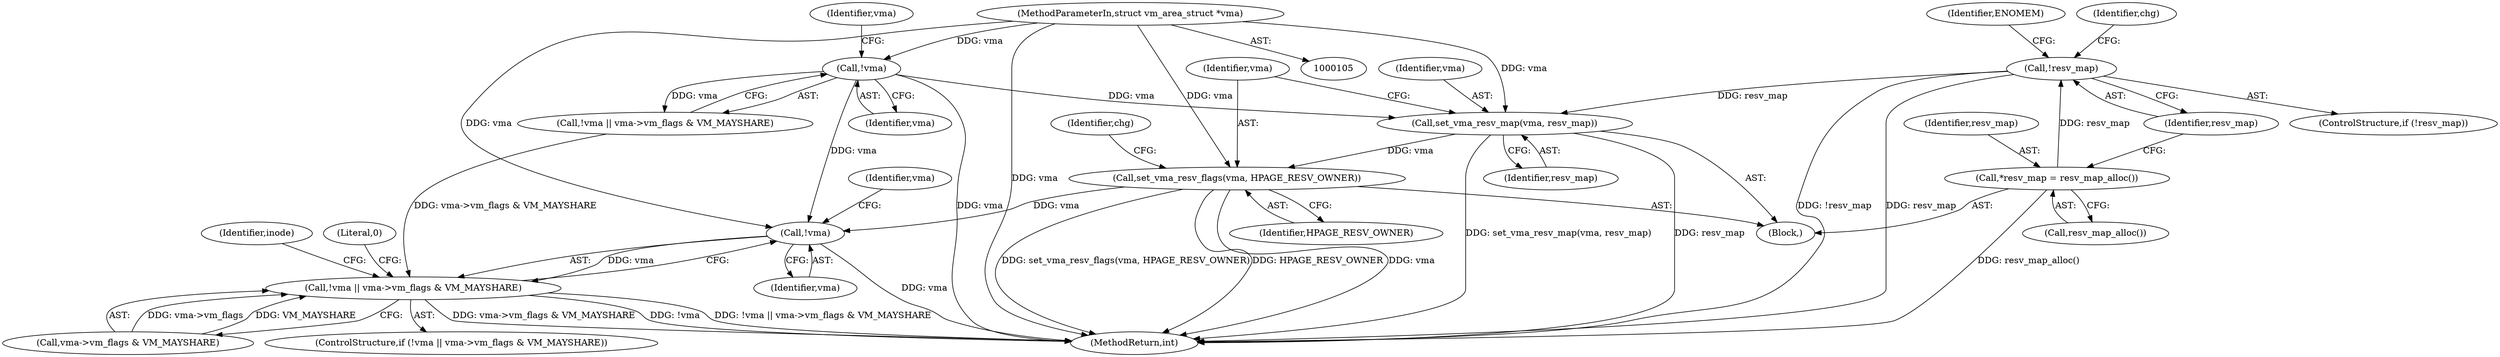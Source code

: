 digraph "0_linux_90481622d75715bfcb68501280a917dbfe516029_6@pointer" {
"1000167" [label="(Call,set_vma_resv_map(vma, resv_map))"];
"1000132" [label="(Call,!vma)"];
"1000109" [label="(MethodParameterIn,struct vm_area_struct *vma)"];
"1000157" [label="(Call,!resv_map)"];
"1000153" [label="(Call,*resv_map = resv_map_alloc())"];
"1000170" [label="(Call,set_vma_resv_flags(vma, HPAGE_RESV_OWNER))"];
"1000203" [label="(Call,!vma)"];
"1000202" [label="(Call,!vma || vma->vm_flags & VM_MAYSHARE)"];
"1000201" [label="(ControlStructure,if (!vma || vma->vm_flags & VM_MAYSHARE))"];
"1000131" [label="(Call,!vma || vma->vm_flags & VM_MAYSHARE)"];
"1000163" [label="(Identifier,chg)"];
"1000171" [label="(Identifier,vma)"];
"1000207" [label="(Identifier,vma)"];
"1000169" [label="(Identifier,resv_map)"];
"1000204" [label="(Identifier,vma)"];
"1000205" [label="(Call,vma->vm_flags & VM_MAYSHARE)"];
"1000202" [label="(Call,!vma || vma->vm_flags & VM_MAYSHARE)"];
"1000214" [label="(Identifier,inode)"];
"1000158" [label="(Identifier,resv_map)"];
"1000156" [label="(ControlStructure,if (!resv_map))"];
"1000151" [label="(Block,)"];
"1000133" [label="(Identifier,vma)"];
"1000172" [label="(Identifier,HPAGE_RESV_OWNER)"];
"1000221" [label="(MethodReturn,int)"];
"1000203" [label="(Call,!vma)"];
"1000154" [label="(Identifier,resv_map)"];
"1000167" [label="(Call,set_vma_resv_map(vma, resv_map))"];
"1000109" [label="(MethodParameterIn,struct vm_area_struct *vma)"];
"1000170" [label="(Call,set_vma_resv_flags(vma, HPAGE_RESV_OWNER))"];
"1000220" [label="(Literal,0)"];
"1000153" [label="(Call,*resv_map = resv_map_alloc())"];
"1000168" [label="(Identifier,vma)"];
"1000157" [label="(Call,!resv_map)"];
"1000175" [label="(Identifier,chg)"];
"1000132" [label="(Call,!vma)"];
"1000161" [label="(Identifier,ENOMEM)"];
"1000136" [label="(Identifier,vma)"];
"1000155" [label="(Call,resv_map_alloc())"];
"1000167" -> "1000151"  [label="AST: "];
"1000167" -> "1000169"  [label="CFG: "];
"1000168" -> "1000167"  [label="AST: "];
"1000169" -> "1000167"  [label="AST: "];
"1000171" -> "1000167"  [label="CFG: "];
"1000167" -> "1000221"  [label="DDG: resv_map"];
"1000167" -> "1000221"  [label="DDG: set_vma_resv_map(vma, resv_map)"];
"1000132" -> "1000167"  [label="DDG: vma"];
"1000109" -> "1000167"  [label="DDG: vma"];
"1000157" -> "1000167"  [label="DDG: resv_map"];
"1000167" -> "1000170"  [label="DDG: vma"];
"1000132" -> "1000131"  [label="AST: "];
"1000132" -> "1000133"  [label="CFG: "];
"1000133" -> "1000132"  [label="AST: "];
"1000136" -> "1000132"  [label="CFG: "];
"1000131" -> "1000132"  [label="CFG: "];
"1000132" -> "1000221"  [label="DDG: vma"];
"1000132" -> "1000131"  [label="DDG: vma"];
"1000109" -> "1000132"  [label="DDG: vma"];
"1000132" -> "1000203"  [label="DDG: vma"];
"1000109" -> "1000105"  [label="AST: "];
"1000109" -> "1000221"  [label="DDG: vma"];
"1000109" -> "1000170"  [label="DDG: vma"];
"1000109" -> "1000203"  [label="DDG: vma"];
"1000157" -> "1000156"  [label="AST: "];
"1000157" -> "1000158"  [label="CFG: "];
"1000158" -> "1000157"  [label="AST: "];
"1000161" -> "1000157"  [label="CFG: "];
"1000163" -> "1000157"  [label="CFG: "];
"1000157" -> "1000221"  [label="DDG: !resv_map"];
"1000157" -> "1000221"  [label="DDG: resv_map"];
"1000153" -> "1000157"  [label="DDG: resv_map"];
"1000153" -> "1000151"  [label="AST: "];
"1000153" -> "1000155"  [label="CFG: "];
"1000154" -> "1000153"  [label="AST: "];
"1000155" -> "1000153"  [label="AST: "];
"1000158" -> "1000153"  [label="CFG: "];
"1000153" -> "1000221"  [label="DDG: resv_map_alloc()"];
"1000170" -> "1000151"  [label="AST: "];
"1000170" -> "1000172"  [label="CFG: "];
"1000171" -> "1000170"  [label="AST: "];
"1000172" -> "1000170"  [label="AST: "];
"1000175" -> "1000170"  [label="CFG: "];
"1000170" -> "1000221"  [label="DDG: set_vma_resv_flags(vma, HPAGE_RESV_OWNER)"];
"1000170" -> "1000221"  [label="DDG: HPAGE_RESV_OWNER"];
"1000170" -> "1000221"  [label="DDG: vma"];
"1000170" -> "1000203"  [label="DDG: vma"];
"1000203" -> "1000202"  [label="AST: "];
"1000203" -> "1000204"  [label="CFG: "];
"1000204" -> "1000203"  [label="AST: "];
"1000207" -> "1000203"  [label="CFG: "];
"1000202" -> "1000203"  [label="CFG: "];
"1000203" -> "1000221"  [label="DDG: vma"];
"1000203" -> "1000202"  [label="DDG: vma"];
"1000202" -> "1000201"  [label="AST: "];
"1000202" -> "1000205"  [label="CFG: "];
"1000205" -> "1000202"  [label="AST: "];
"1000214" -> "1000202"  [label="CFG: "];
"1000220" -> "1000202"  [label="CFG: "];
"1000202" -> "1000221"  [label="DDG: vma->vm_flags & VM_MAYSHARE"];
"1000202" -> "1000221"  [label="DDG: !vma"];
"1000202" -> "1000221"  [label="DDG: !vma || vma->vm_flags & VM_MAYSHARE"];
"1000205" -> "1000202"  [label="DDG: vma->vm_flags"];
"1000205" -> "1000202"  [label="DDG: VM_MAYSHARE"];
"1000131" -> "1000202"  [label="DDG: vma->vm_flags & VM_MAYSHARE"];
}
